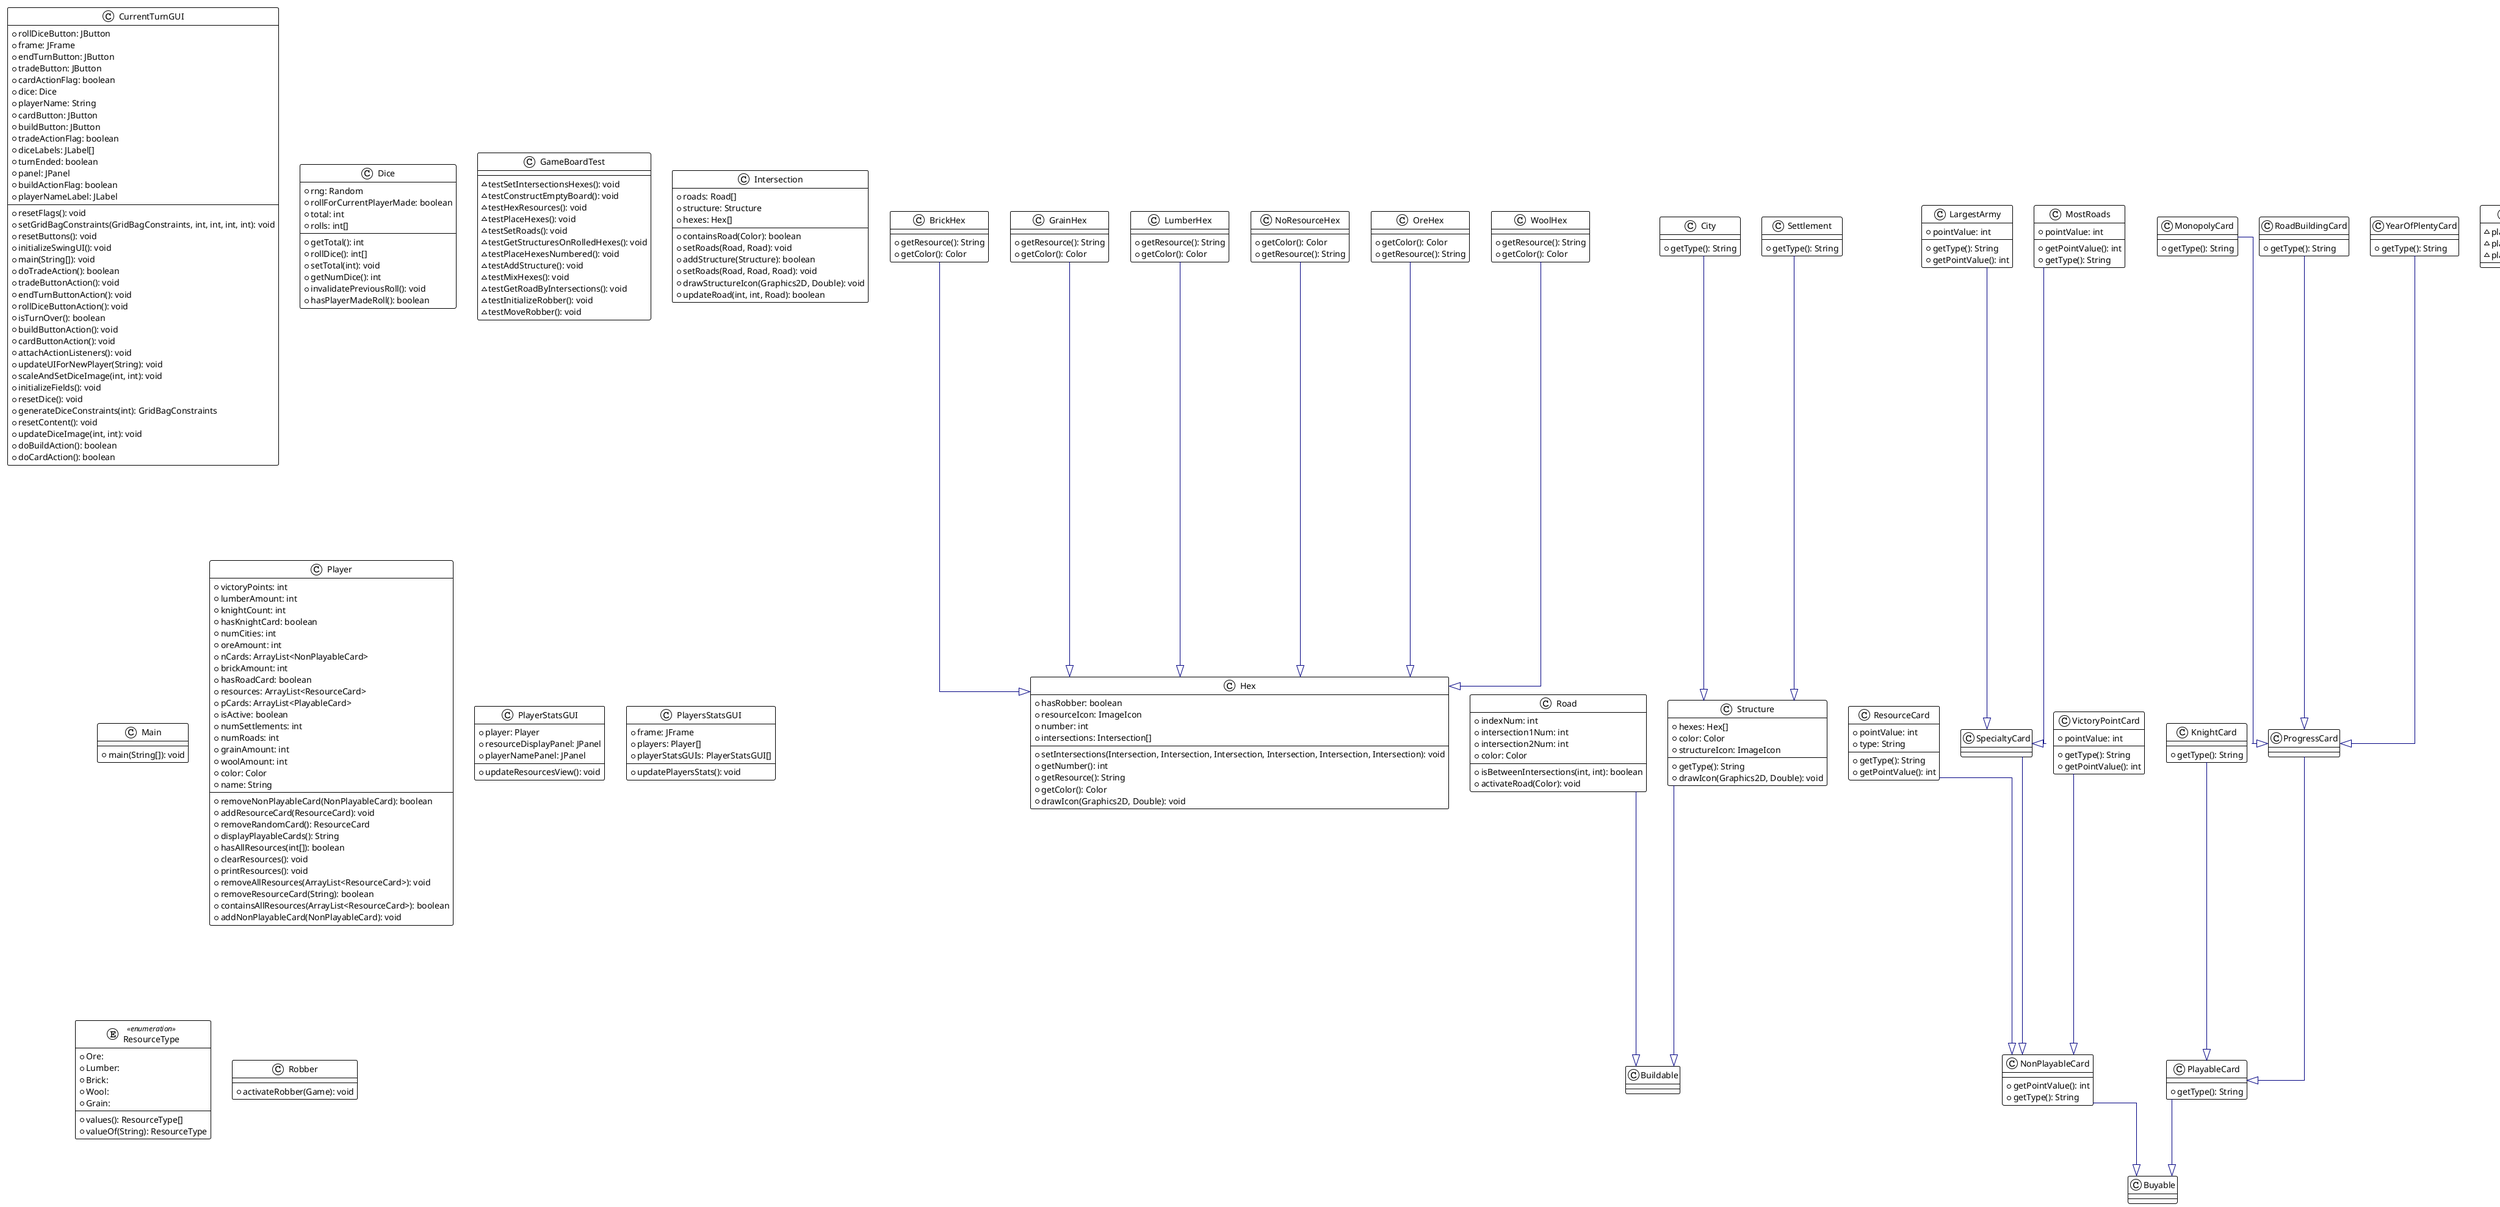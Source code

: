 @startuml

!theme plain
top to bottom direction
skinparam linetype ortho

class BrickHex {
  + getResource(): String
  + getColor(): Color
}
class Buildable
class Buyable
class City {
  + getType(): String
}
class CurrentTurnGUI {
  + rollDiceButton: JButton
  + frame: JFrame
  + endTurnButton: JButton
  + tradeButton: JButton
  + cardActionFlag: boolean
  + dice: Dice
  + playerName: String
  + cardButton: JButton
  + buildButton: JButton
  + tradeActionFlag: boolean
  + diceLabels: JLabel[]
  + turnEnded: boolean
  + panel: JPanel
  + buildActionFlag: boolean
  + playerNameLabel: JLabel
  + resetFlags(): void
  + setGridBagConstraints(GridBagConstraints, int, int, int, int): void
  + resetButtons(): void
  + initializeSwingUI(): void
  + main(String[]): void
  + doTradeAction(): boolean
  + tradeButtonAction(): void
  + endTurnButtonAction(): void
  + rollDiceButtonAction(): void
  + isTurnOver(): boolean
  + buildButtonAction(): void
  + cardButtonAction(): void
  + attachActionListeners(): void
  + updateUIForNewPlayer(String): void
  + scaleAndSetDiceImage(int, int): void
  + initializeFields(): void
  + resetDice(): void
  + generateDiceConstraints(int): GridBagConstraints
  + resetContent(): void
  + updateDiceImage(int, int): void
  + doBuildAction(): boolean
  + doCardAction(): boolean
}
class Dice {
  + rng: Random
  + rollForCurrentPlayerMade: boolean
  + total: int
  + rolls: int[]
  + getTotal(): int
  + rollDice(): int[]
  + setTotal(int): void
  + getNumDice(): int
  + invalidatePreviousRoll(): void
  + hasPlayerMadeRoll(): boolean
}
class Game {
  + playerNum: int
  + MAX_PLAYERS: int
  + maxKnights: int
  + gameFrame: JFrame
  + colors: Color[]
  + inTurn: Player
  + largestArmy: LargestArmy
  + robber: Robber
  + mostRoads: MostRoads
  + playersStats: PlayersStatsGUI
  + players: Player[]
  + inTurnIndex: int
  + board: GameBoard
  + maxRoads: int
  + playerPanels: JPanel[]
  + dice: Dice
  + buildRoad(int, int): boolean
  + giveResourcesFromRoll(int): void
  + checkSpecialties(): void
  + trade(Player): boolean
  + waitForPlayerDiceRoll(): void
  + getPlayerByName(String): Player?
  + buildInitialStructures(): void
  + handlePlayerAction(CurrentTurnGUI): void
  + tradeStage(): void
  + giveInitialResources(): void
  + buyCard(): boolean
  + handleDiceRoll(): int
  + getPlayerOfColor(Color): Player?
  + waitForPlayerToEndTurn(CurrentTurnGUI): void
  + buildStage(): void
  + doTradeDialogue(boolean): ResourcesWrapper
  + buildStructure(String, int): boolean
  + handlePlayerTurn(CurrentTurnGUI): void
  + populatePlayers(): void
  + populateColors(): void
  + getPlayerNameByColor(Color): String
  + rotateTurns(): void
  + playCard(): boolean
}
class GameBoard {
  + hexes: Hex[]
  + hexSideLength: int
  + gamePanel: JPanel
  + hexDiameter: double
  + hexRadius: double
  + intersections: Intersection[]
  + roads: Road[]
  + playerNum: int
  + intersectionPoints: IntersectionPoint[]
  + startingPoint: Double
  + makeHex(Double): HexagonData
  + placeHexes(): void
  + drawHex(Hex, Graphics2D, Double): HexagonData
  + drawRoadAtIndex(GraphicsWithIndex): void
  + setIntersectionCoords(): void
  + getStructuresOnRolledHexes(int): ArrayList<Structure>
  + setIntersections(): void
  + setRoads(): void
  + findRobberIndex(): int
  + drawIntersectionAtIndex(GraphicsWithIndex): void
  + connectRoads(): void
  + paintComponent(Graphics): void
  + setHexIntersections(): void
  + setIntersectionCoordsHelper(IntersectionHelper, int): IntersectionHelper
  + getRoadByIntersections(int, int): Road
  + drawHexNumberAtPosition(GraphicsWithIndex, Double): void
  + addStructure(Structure, int): boolean
  + getStructuresOnHexNum(int): ArrayList<Structure>
  + mixHexes(): void
  + moveRobber(int): void
}
class GameBoardTest {
  ~ testSetIntersectionsHexes(): void
  ~ testConstructEmptyBoard(): void
  ~ testHexResources(): void
  ~ testPlaceHexes(): void
  ~ testSetRoads(): void
  ~ testGetStructuresOnRolledHexes(): void
  ~ testPlaceHexesNumbered(): void
  ~ testAddStructure(): void
  ~ testMixHexes(): void
  ~ testGetRoadByIntersections(): void
  ~ testInitializeRobber(): void
  ~ testMoveRobber(): void
}
class GrainHex {
  + getResource(): String
  + getColor(): Color
}
class GraphicsWithIndex {
  ~ g2: Graphics2D
  ~ position: int
  ~ getPosition(): int
  ~ setNewPosition(int): void
  ~ getGraphics(): Graphics2D
}
class Hex {
  + hasRobber: boolean
  + resourceIcon: ImageIcon
  + number: int
  + intersections: Intersection[]
  + setIntersections(Intersection, Intersection, Intersection, Intersection, Intersection, Intersection): void
  + getNumber(): int
  + getResource(): String
  + getColor(): Color
  + drawIcon(Graphics2D, Double): void
}
class HexagonData {
  ~ xCenter: int
  ~ yCenter: int
  ~ hex: Polygon
  ~ drawHexShape(Graphics2D): void
}
class Intersection {
  + roads: Road[]
  + structure: Structure
  + hexes: Hex[]
  + containsRoad(Color): boolean
  + setRoads(Road, Road): void
  + addStructure(Structure): boolean
  + setRoads(Road, Road, Road): void
  + drawStructureIcon(Graphics2D, Double): void
  + updateRoad(int, int, Road): boolean
}
class IntersectionHelper {
  ~ standardHeight: boolean
  ~ curX: double
  ~ count: int
  ~ curY: double
}
class IntersectionPoint {
  + point: Double
  + color: Color
  + changeColor(Color): void
}
class KnightCard {
  + getType(): String
}
class LargestArmy {
  + pointValue: int
  + getType(): String
  + getPointValue(): int
}
class LumberHex {
  + getResource(): String
  + getColor(): Color
}
class Main {
  + main(String[]): void
}
class MonopolyCard {
  + getType(): String
}
class MostRoads {
  + pointValue: int
  + getPointValue(): int
  + getType(): String
}
class NoResourceHex {
  + getColor(): Color
  + getResource(): String
}
class NonPlayableCard {
  + getPointValue(): int
  + getType(): String
}
class OreHex {
  + getColor(): Color
  + getResource(): String
}
class PlayableCard {
  + getType(): String
}
class Player {
  + victoryPoints: int
  + lumberAmount: int
  + knightCount: int
  + hasKnightCard: boolean
  + numCities: int
  + oreAmount: int
  + nCards: ArrayList<NonPlayableCard>
  + brickAmount: int
  + hasRoadCard: boolean
  + resources: ArrayList<ResourceCard>
  + pCards: ArrayList<PlayableCard>
  + isActive: boolean
  + numSettlements: int
  + numRoads: int
  + grainAmount: int
  + woolAmount: int
  + color: Color
  + name: String
  + removeNonPlayableCard(NonPlayableCard): boolean
  + addResourceCard(ResourceCard): void
  + removeRandomCard(): ResourceCard
  + displayPlayableCards(): String
  + hasAllResources(int[]): boolean
  + clearResources(): void
  + printResources(): void
  + removeAllResources(ArrayList<ResourceCard>): void
  + removeResourceCard(String): boolean
  + containsAllResources(ArrayList<ResourceCard>): boolean
  + addNonPlayableCard(NonPlayableCard): void
}
class PlayerInfo {
  ~ playerName: String
  ~ playerInd: int
  ~ playerColor: Color
}
class PlayerStatsGUI {
  + player: Player
  + resourceDisplayPanel: JPanel
  + playerNamePanel: JPanel
  + updateResourcesView(): void
}
class PlayersStatsGUI {
  + frame: JFrame
  + players: Player[]
  + playerStatsGUIs: PlayerStatsGUI[]
  + updatePlayersStats(): void
}
class ProgressCard
class ResourceCard {
  + pointValue: int
  + type: String
  + getType(): String
  + getPointValue(): int
}
enum ResourceType << enumeration >> {
  + Ore: 
  + Lumber: 
  + Brick: 
  + Wool: 
  + Grain: 
  + values(): ResourceType[]
  + valueOf(String): ResourceType
}
class ResourcesWrapper {
  + resourceValues: int[]
  + resourceCards: ArrayList<ResourceCard>
}
class Road {
  + indexNum: int
  + intersection1Num: int
  + intersection2Num: int
  + color: Color
  + isBetweenIntersections(int, int): boolean
  + activateRoad(Color): void
}
class RoadBuildingCard {
  + getType(): String
}
class Robber {
  + activateRobber(Game): void
}
class Settlement {
  + getType(): String
}
class SpecialtyCard
class Structure {
  + hexes: Hex[]
  + color: Color
  + structureIcon: ImageIcon
  + getType(): String
  + drawIcon(Graphics2D, Double): void
}
class VictoryPointCard {
  + pointValue: int
  + getType(): String
  + getPointValue(): int
}
class WoolHex {
  + getResource(): String
  + getColor(): Color
}
class YearOfPlentyCard {
  + getType(): String
}

BrickHex            -[#000082,plain]-^  Hex                
City                -[#000082,plain]-^  Structure          
GrainHex            -[#000082,plain]-^  Hex                
GraphicsWithIndex   +-[#820000,plain]-  GameBoard          
HexagonData         +-[#820000,plain]-  GameBoard          
IntersectionHelper  +-[#820000,plain]-  GameBoard          
IntersectionPoint   +-[#820000,plain]-  GameBoard          
KnightCard          -[#000082,plain]-^  PlayableCard       
LargestArmy         -[#000082,plain]-^  SpecialtyCard      
LumberHex           -[#000082,plain]-^  Hex                
MonopolyCard        -[#000082,plain]-^  ProgressCard       
MostRoads           -[#000082,plain]-^  SpecialtyCard      
NoResourceHex       -[#000082,plain]-^  Hex                
NonPlayableCard     -[#000082,plain]-^  Buyable            
OreHex              -[#000082,plain]-^  Hex                
PlayableCard        -[#000082,plain]-^  Buyable            
PlayerInfo          +-[#820000,plain]-  Game               
ProgressCard        -[#000082,plain]-^  PlayableCard       
ResourceCard        -[#000082,plain]-^  NonPlayableCard    
ResourcesWrapper    +-[#820000,plain]-  Game               
Road                -[#000082,plain]-^  Buildable          
RoadBuildingCard    -[#000082,plain]-^  ProgressCard       
Settlement          -[#000082,plain]-^  Structure          
SpecialtyCard       -[#000082,plain]-^  NonPlayableCard    
Structure           -[#000082,plain]-^  Buildable          
VictoryPointCard    -[#000082,plain]-^  NonPlayableCard    
WoolHex             -[#000082,plain]-^  Hex                
YearOfPlentyCard    -[#000082,plain]-^  ProgressCard       
@enduml

